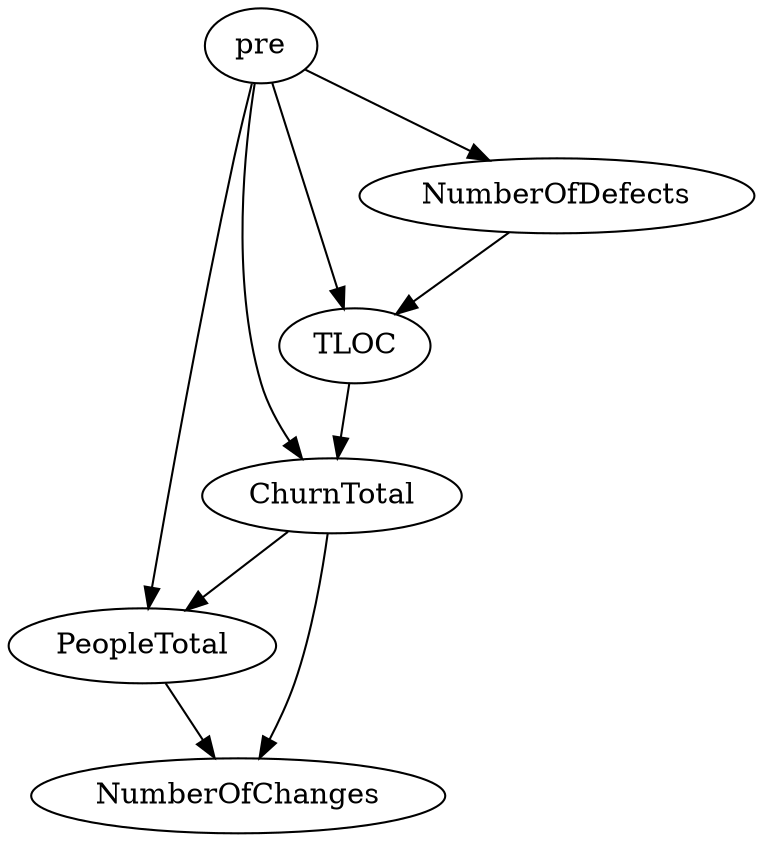 digraph {
   PeopleTotal;
   NumberOfChanges;
   ChurnTotal;
   TLOC;
   pre;
   NumberOfDefects;
   PeopleTotal -> NumberOfChanges;
   ChurnTotal -> PeopleTotal;
   ChurnTotal -> NumberOfChanges;
   TLOC -> ChurnTotal;
   pre -> PeopleTotal;
   pre -> ChurnTotal;
   pre -> TLOC;
   pre -> NumberOfDefects;
   NumberOfDefects -> TLOC;
}

